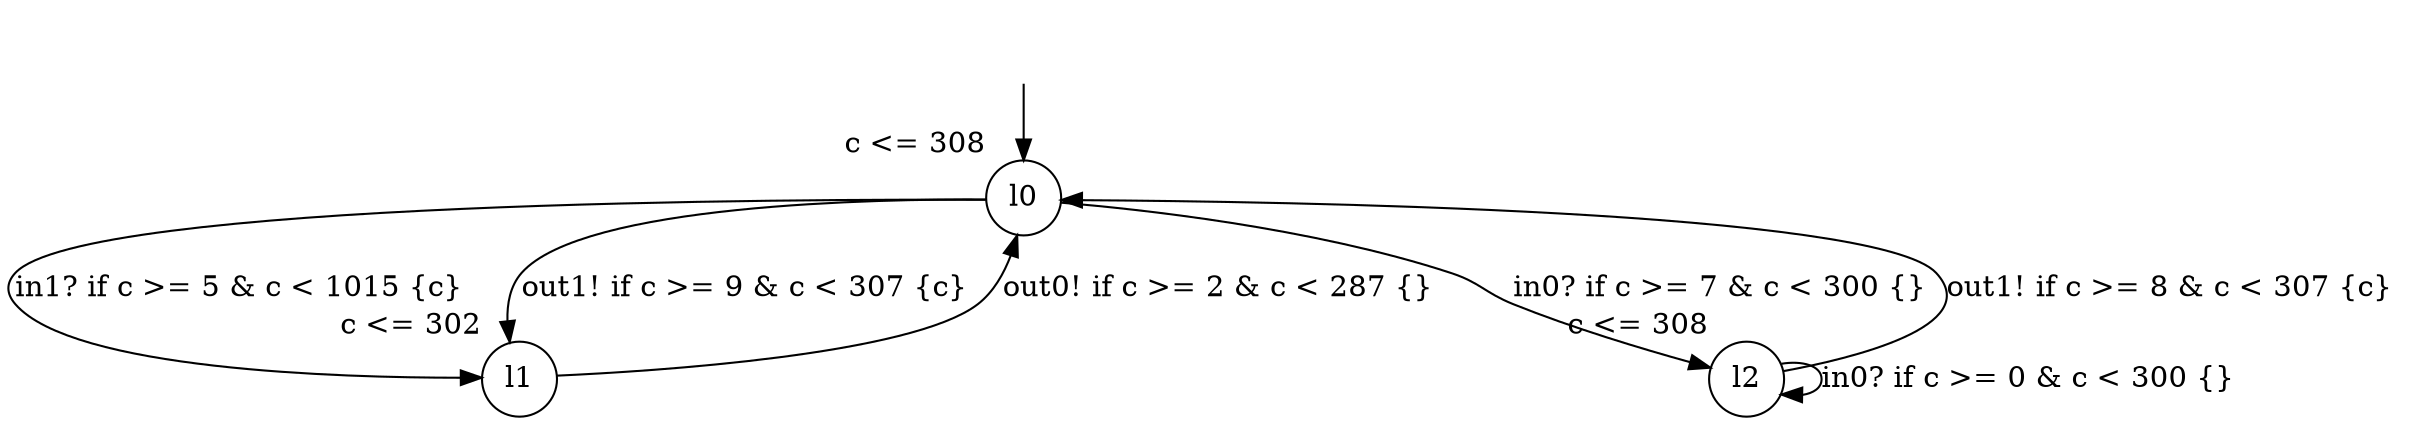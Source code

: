 digraph g {
__start0 [label="" shape="none"];
l0 [shape="circle" margin=0 label="l0", xlabel="c <= 308"];
l1 [shape="circle" margin=0 label="l1", xlabel="c <= 302"];
l2 [shape="circle" margin=0 label="l2", xlabel="c <= 308"];
l0 -> l2 [label="in0? if c >= 7 & c < 300 {} "];
l0 -> l1 [label="in1? if c >= 5 & c < 1015 {c} "];
l0 -> l1 [label="out1! if c >= 9 & c < 307 {c} "];
l1 -> l0 [label="out0! if c >= 2 & c < 287 {} "];
l2 -> l0 [label="out1! if c >= 8 & c < 307 {c} "];
l2 -> l2 [label="in0? if c >= 0 & c < 300 {} "];
__start0 -> l0;
}
